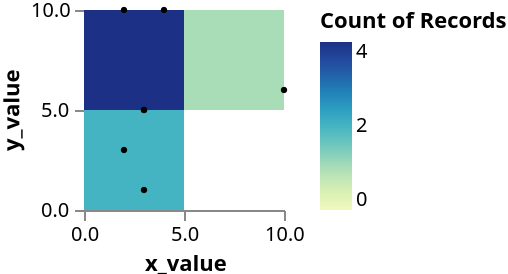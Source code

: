 {
  "$schema": "https://vega.github.io/schema/vega/v5.json",
  "width": 100,
  "height": 100,
    "signals": [
    {
      "name": "max_x_bins", "value": 3,
      "description": "Max number X bins",
      "bind": {"input": "range", "min": 1, "max": 100, "step": 1}
     },
    {
      "name": "max_y_bins", "value": 3,
      "description": "Max number Y bins",
      "bind": {"input": "range", "min": 1, "max": 100, "step": 1}
     },
    { "name": "x_name", "value": "x_value"},
    { "name": "y_name", "value": "y_value"}
  ],
  "data": [
      {
      "name": "points",
      "values": [
          {"x_value": 2, "y_value": 10},
          {"x_value": 3, "y_value": 5},
          {"x_value": 3, "y_value": 5},
          {"x_value": 10, "y_value": 6},
          {"x_value": 2, "y_value": 3},
          {"x_value": 4, "y_value": 10},
          {"x_value": 3, "y_value": 1}
        ]
      },
    {
      "name": "heatmap_bins",
      "source": "points",
      "transform": [

        {
          "type": "extent",
          "field": {"signal": "x_name"},
          "signal": "x_extent"
        },
        {
          "type": "bin",
          "field": {"signal": "x_name"},
          "as": [
            "x_start",
            "x_end"
          ],
          "signal": "x_bins",
          "extent": {"signal": "x_extent"},
          "maxbins": {"signal": "max_x_bins"}
        },
        {
          "type": "extent",
          "field": {"signal": "y_name"},
          "signal": "y_extent"
        },
        {
          "type": "bin",
          "field": {"signal": "y_name"},
          "as": [
            "y_start",
            "y_end"
          ],
          "signal": "y_bins",
          "extent": {"signal": "y_extent"},
          "maxbins": {"signal": "max_y_bins"}
        },
        {
          "type": "aggregate",
          "groupby": [
            "x_start",
            "x_end",
            "y_start",
            "y_end"
          ],
          "ops": ["count"],
          "as": ["__count"]
        }
      ]
    }
  ],
  "marks": [
    {
      "name": "marks",
      "type": "rect",
      "style": ["rect"],
      "from": {"data": "heatmap_bins"},
      "encode": {
        "update": {
          "fill": {"scale": "color", "field": "__count"},
          "x2": {
            "scale": "x",
            "field": "x_start"
          },
          "x": {
            "scale": "x",
            "field": "x_end"
          },
          "y2": {
            "scale": "y",
            "field": "y_start"
          },
          "y": {
            "scale": "y",
            "field": "y_end"
          }
        }
      }
    },
        {
      "type": "symbol",
      "from": {"data": "points"},
      "encode": {
        "enter": {
          "fillOpacity": {"value": 1},
          "fill": {"value": "black"}
        },
        "update": {
          "x": {"scale": "x", "field" : {"signal": "x_name"}},
          "y": {"scale": "y", "field" : {"signal": "y_name"}},
          "size": {"value": 10}
        }
      }
    }
  ],
  "scales": [
    {
      "name": "x",
      "type": "linear",
      "domain": {
        "signal": "[x_bins.start, x_bins.stop]"
      },
      "range": [0, {"signal": "width"}],
      "bins": {"signal": "x_bins"},
      "zero": false
    },
    {
      "name": "y",
      "type": "linear",
      "domain": {
        "signal": "[y_bins.start, y_bins.stop]"
      },
      "range": [{"signal": "height"}, 0],
      "bins": {"signal": "y_bins"},
      "zero": false
    },
    {
      "name": "color",
      "type": "linear",
      "domain": {"data": "heatmap_bins", "field": "__count"},
      "range": "heatmap",
      "interpolate": "hcl",
      "zero": true
    }
  ],
  "axes": [
    {
      "scale": "x",
      "orient": "bottom",
      "title": {"signal": "x_name"},
      "labelOverlap": true,
      "tickCount": {"signal": "ceil(width/3)"}
    },
    {
      "scale": "y",
      "orient": "left",
      "title": {"signal": "y_name"},
      "labelOverlap": true,
      "tickCount": {"signal": "ceil(height/3)"}
    }
  ],
  "legends": [
    {
      "fill": "color",
      "gradientLength": {"signal": "height - 16"},
      "title": "Count of Records"
    }
  ]
}